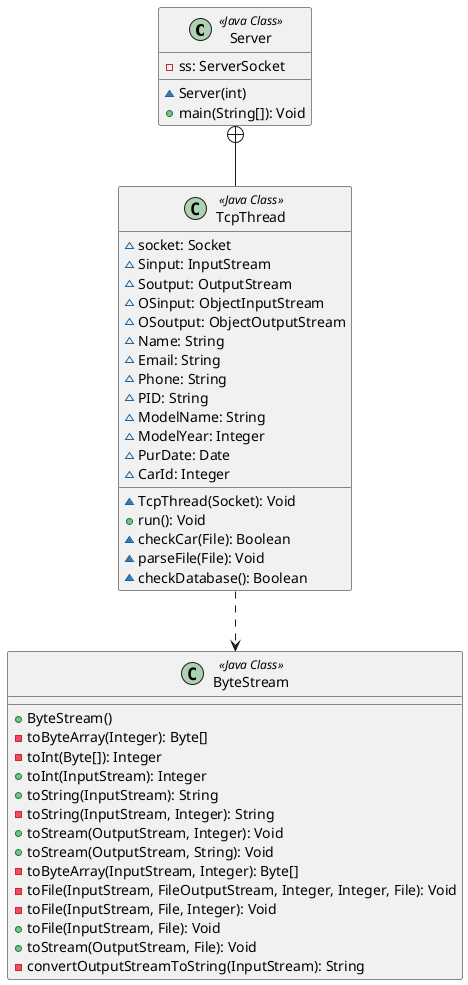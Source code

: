 @startuml

class Server <<Java Class>> {
 -ss: ServerSocket
 ~Server(int)
 +main(String[]): Void
}

class TcpThread <<Java Class>> {
 ~socket: Socket
 ~Sinput: InputStream
 ~Soutput: OutputStream
 ~OSinput: ObjectInputStream
 ~OSoutput: ObjectOutputStream
 ~Name: String
 ~Email: String
 ~Phone: String
 ~PID: String
 ~ModelName: String
 ~ModelYear: Integer
 ~PurDate: Date
 ~CarId: Integer
 ~TcpThread(Socket): Void
 +run(): Void
 ~checkCar(File): Boolean
 ~parseFile(File): Void
 ~checkDatabase(): Boolean
}

class ByteStream <<Java Class>> {
    +ByteStream()
    -toByteArray(Integer): Byte[]
    -toInt(Byte[]): Integer
    +toInt(InputStream): Integer
    +toString(InputStream): String
    -toString(InputStream, Integer): String
    +toStream(OutputStream, Integer): Void
    +toStream(OutputStream, String): Void
    -toByteArray(InputStream, Integer): Byte[]
    -toFile(InputStream, FileOutputStream, Integer, Integer, File): Void
    -toFile(InputStream, File, Integer): Void
    +toFile(InputStream, File): Void
    +toStream(OutputStream, File): Void
    -convertOutputStreamToString(InputStream): String
}

Server +-- TcpThread
TcpThread ..> ByteStream

@enduml